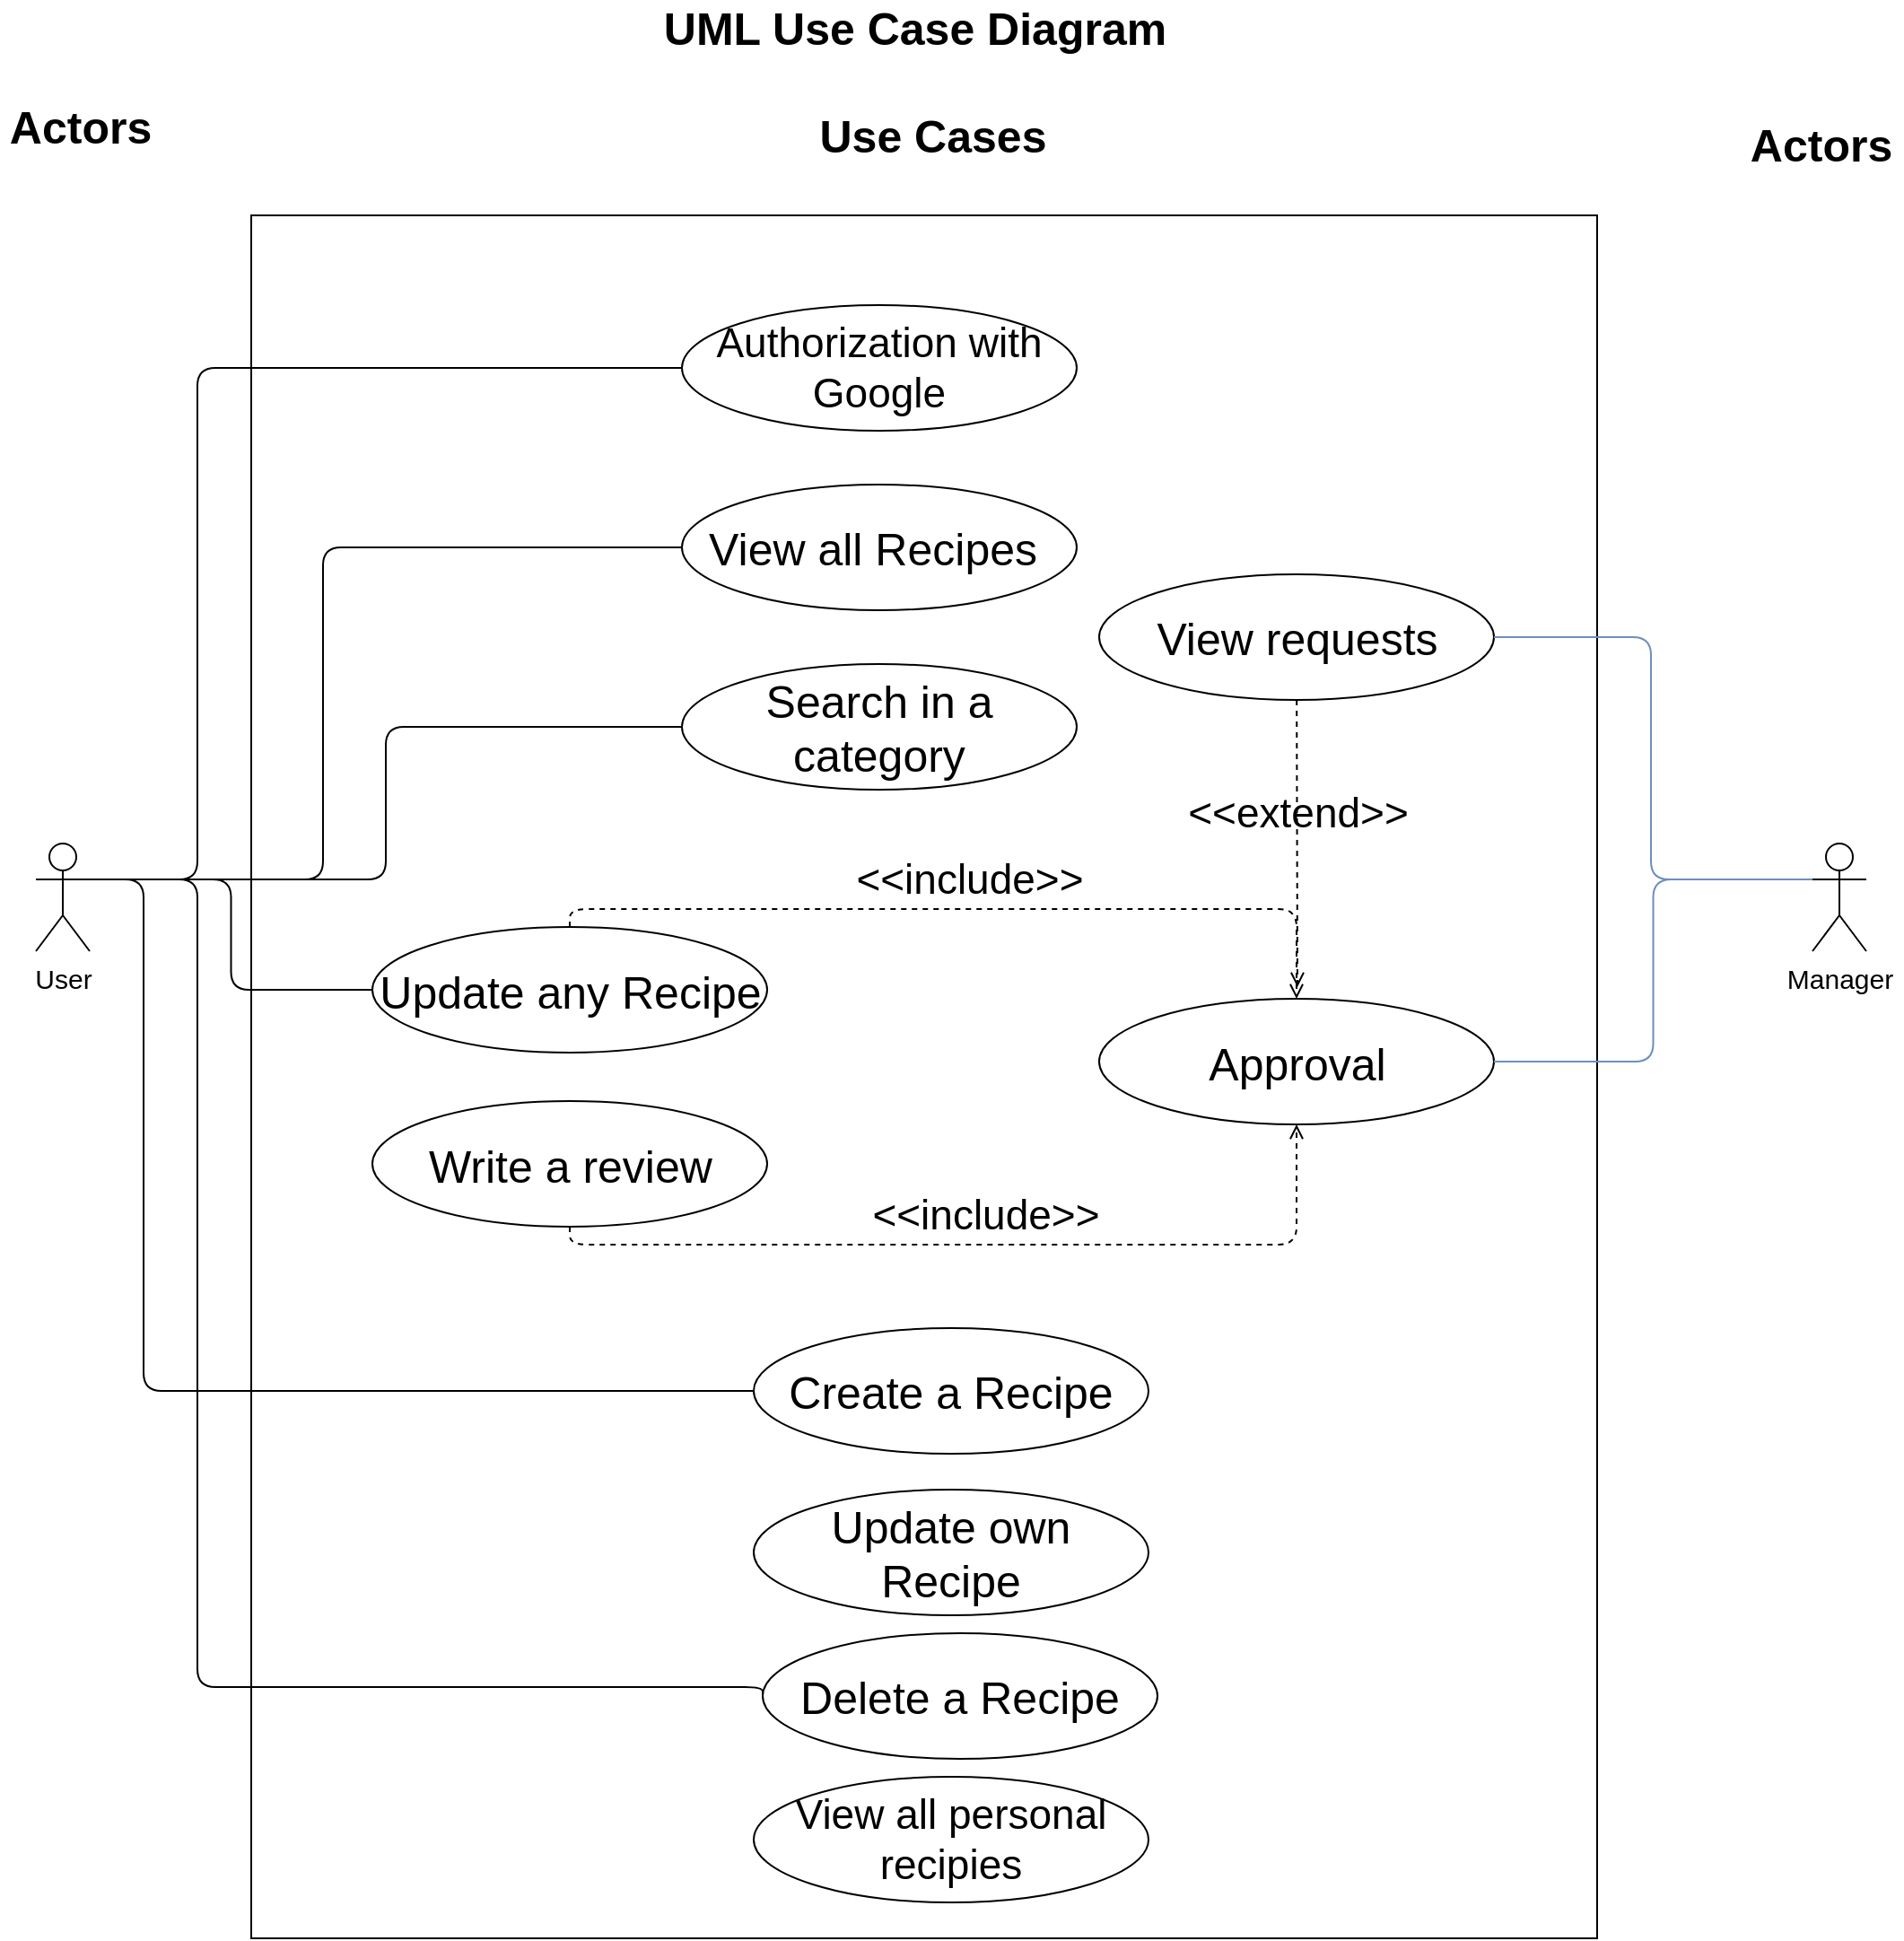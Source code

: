 <mxfile version="15.2.7" type="device"><diagram id="qnEpnn46CTxi6PyVdLwh" name="Page-1"><mxGraphModel dx="2009" dy="1137" grid="1" gridSize="10" guides="1" tooltips="1" connect="1" arrows="1" fold="1" page="1" pageScale="1" pageWidth="1169" pageHeight="1654" math="0" shadow="0"><root><mxCell id="0"/><mxCell id="1" parent="0"/><mxCell id="_G1O4vn-g4Pg0Ug13Zhr-1" value="UML Use Case Diagram" style="text;html=1;strokeColor=none;fillColor=none;align=center;verticalAlign=middle;whiteSpace=wrap;rounded=0;fontSize=25;fontStyle=1" parent="1" vertex="1"><mxGeometry x="395" y="125" width="330" height="20" as="geometry"/></mxCell><mxCell id="_G1O4vn-g4Pg0Ug13Zhr-2" value="Use Cases" style="text;html=1;strokeColor=none;fillColor=none;align=center;verticalAlign=middle;whiteSpace=wrap;rounded=0;fontSize=25;fontStyle=1" parent="1" vertex="1"><mxGeometry x="405" y="185" width="330" height="20" as="geometry"/></mxCell><mxCell id="_G1O4vn-g4Pg0Ug13Zhr-3" value="Actors" style="text;html=1;strokeColor=none;fillColor=none;align=center;verticalAlign=middle;whiteSpace=wrap;rounded=0;fontSize=25;fontStyle=1" parent="1" vertex="1"><mxGeometry x="50" y="125" width="90" height="130" as="geometry"/></mxCell><mxCell id="_G1O4vn-g4Pg0Ug13Zhr-6" value="" style="rounded=0;whiteSpace=wrap;html=1;fontSize=25;" parent="1" vertex="1"><mxGeometry x="190" y="240" width="750" height="960" as="geometry"/></mxCell><mxCell id="_G1O4vn-g4Pg0Ug13Zhr-7" value="Authorization with Google" style="ellipse;whiteSpace=wrap;html=1;fontSize=23;" parent="1" vertex="1"><mxGeometry x="430" y="290" width="220" height="70" as="geometry"/></mxCell><mxCell id="_G1O4vn-g4Pg0Ug13Zhr-8" value="User" style="shape=umlActor;verticalLabelPosition=bottom;verticalAlign=top;html=1;outlineConnect=0;fontSize=15;" parent="1" vertex="1"><mxGeometry x="70" y="590" width="30" height="60" as="geometry"/></mxCell><mxCell id="_G1O4vn-g4Pg0Ug13Zhr-9" value="" style="endArrow=none;html=1;fontSize=15;entryX=0;entryY=0.5;entryDx=0;entryDy=0;exitX=1;exitY=0.333;exitDx=0;exitDy=0;exitPerimeter=0;edgeStyle=orthogonalEdgeStyle;" parent="1" source="_G1O4vn-g4Pg0Ug13Zhr-8" target="_G1O4vn-g4Pg0Ug13Zhr-7" edge="1"><mxGeometry width="50" height="50" relative="1" as="geometry"><mxPoint x="500" y="430" as="sourcePoint"/><mxPoint x="550" y="380" as="targetPoint"/><Array as="points"><mxPoint x="160" y="610"/><mxPoint x="160" y="325"/></Array></mxGeometry></mxCell><mxCell id="_G1O4vn-g4Pg0Ug13Zhr-10" value="View all&amp;nbsp;Recipes&amp;nbsp;" style="ellipse;whiteSpace=wrap;html=1;fontSize=25;" parent="1" vertex="1"><mxGeometry x="430" y="390" width="220" height="70" as="geometry"/></mxCell><mxCell id="_G1O4vn-g4Pg0Ug13Zhr-11" value="" style="endArrow=none;html=1;fontSize=15;exitX=1;exitY=0.333;exitDx=0;exitDy=0;exitPerimeter=0;entryX=0;entryY=0.5;entryDx=0;entryDy=0;edgeStyle=orthogonalEdgeStyle;" parent="1" source="_G1O4vn-g4Pg0Ug13Zhr-8" target="_G1O4vn-g4Pg0Ug13Zhr-10" edge="1"><mxGeometry width="50" height="50" relative="1" as="geometry"><mxPoint x="500" y="430" as="sourcePoint"/><mxPoint x="550" y="380" as="targetPoint"/><Array as="points"><mxPoint x="230" y="610"/><mxPoint x="230" y="425"/></Array></mxGeometry></mxCell><mxCell id="_G1O4vn-g4Pg0Ug13Zhr-12" value="Search in a&lt;br&gt;category" style="ellipse;whiteSpace=wrap;html=1;fontSize=25;" parent="1" vertex="1"><mxGeometry x="430" y="490" width="220" height="70" as="geometry"/></mxCell><mxCell id="_G1O4vn-g4Pg0Ug13Zhr-13" value="" style="endArrow=none;html=1;fontSize=15;exitX=1;exitY=0.333;exitDx=0;exitDy=0;exitPerimeter=0;entryX=0;entryY=0.5;entryDx=0;entryDy=0;edgeStyle=orthogonalEdgeStyle;" parent="1" source="_G1O4vn-g4Pg0Ug13Zhr-8" target="_G1O4vn-g4Pg0Ug13Zhr-12" edge="1"><mxGeometry width="50" height="50" relative="1" as="geometry"><mxPoint x="230" y="310" as="sourcePoint"/><mxPoint x="425" y="385" as="targetPoint"/></mxGeometry></mxCell><mxCell id="_G1O4vn-g4Pg0Ug13Zhr-16" style="endArrow=none;html=1;fontSize=15;entryX=0;entryY=0.5;entryDx=0;entryDy=0;exitX=1;exitY=0.333;exitDx=0;exitDy=0;exitPerimeter=0;edgeStyle=orthogonalEdgeStyle;rounded=1;jumpStyle=none;" parent="1" source="_G1O4vn-g4Pg0Ug13Zhr-8" target="_G1O4vn-g4Pg0Ug13Zhr-15" edge="1"><mxGeometry relative="1" as="geometry"><mxPoint x="270" y="535" as="targetPoint"/><mxPoint x="210" y="460" as="sourcePoint"/><Array as="points"><mxPoint x="130" y="610"/><mxPoint x="130" y="895"/></Array></mxGeometry></mxCell><mxCell id="_G1O4vn-g4Pg0Ug13Zhr-15" value="Create a Recipe" style="ellipse;whiteSpace=wrap;html=1;fontSize=25;" parent="1" vertex="1"><mxGeometry x="470" y="860" width="220" height="70" as="geometry"/></mxCell><mxCell id="_G1O4vn-g4Pg0Ug13Zhr-17" value="Update any Recipe" style="ellipse;whiteSpace=wrap;html=1;fontSize=25;" parent="1" vertex="1"><mxGeometry x="257.5" y="636.5" width="220" height="70" as="geometry"/></mxCell><mxCell id="_G1O4vn-g4Pg0Ug13Zhr-18" value="Approval" style="ellipse;whiteSpace=wrap;html=1;fontSize=25;" parent="1" vertex="1"><mxGeometry x="662.5" y="676.5" width="220" height="70" as="geometry"/></mxCell><mxCell id="_G1O4vn-g4Pg0Ug13Zhr-19" value="" style="endArrow=none;html=1;strokeColor=#000000;fontSize=15;entryX=1;entryY=0.333;entryDx=0;entryDy=0;entryPerimeter=0;exitX=0;exitY=0.5;exitDx=0;exitDy=0;edgeStyle=orthogonalEdgeStyle;" parent="1" source="_G1O4vn-g4Pg0Ug13Zhr-17" target="_G1O4vn-g4Pg0Ug13Zhr-8" edge="1"><mxGeometry width="50" height="50" relative="1" as="geometry"><mxPoint x="500" y="560" as="sourcePoint"/><mxPoint x="550" y="510" as="targetPoint"/></mxGeometry></mxCell><mxCell id="_G1O4vn-g4Pg0Ug13Zhr-20" value="Delete a Recipe" style="ellipse;whiteSpace=wrap;html=1;fontSize=25;" parent="1" vertex="1"><mxGeometry x="475" y="1030" width="220" height="70" as="geometry"/></mxCell><mxCell id="_G1O4vn-g4Pg0Ug13Zhr-21" value="" style="endArrow=none;html=1;strokeColor=#000000;fontSize=15;exitX=1;exitY=0.333;exitDx=0;exitDy=0;exitPerimeter=0;entryX=0;entryY=0.5;entryDx=0;entryDy=0;edgeStyle=orthogonalEdgeStyle;" parent="1" source="_G1O4vn-g4Pg0Ug13Zhr-8" target="_G1O4vn-g4Pg0Ug13Zhr-20" edge="1"><mxGeometry width="50" height="50" relative="1" as="geometry"><mxPoint x="500" y="690" as="sourcePoint"/><mxPoint x="550" y="640" as="targetPoint"/><Array as="points"><mxPoint x="160" y="610"/><mxPoint x="160" y="1060"/><mxPoint x="475" y="1060"/></Array></mxGeometry></mxCell><mxCell id="_G1O4vn-g4Pg0Ug13Zhr-22" value="Manager" style="shape=umlActor;verticalLabelPosition=bottom;verticalAlign=top;html=1;outlineConnect=0;fontSize=15;" parent="1" vertex="1"><mxGeometry x="1060" y="590" width="30" height="60" as="geometry"/></mxCell><mxCell id="_G1O4vn-g4Pg0Ug13Zhr-25" value="View all personal&lt;br style=&quot;font-size: 23px;&quot;&gt;recipies" style="ellipse;whiteSpace=wrap;html=1;fontSize=23;" parent="1" vertex="1"><mxGeometry x="470" y="1110" width="220" height="70" as="geometry"/></mxCell><mxCell id="zjeWK1OCP8-4_V7KbSca-3" value="" style="endArrow=none;html=1;fontSize=23;edgeStyle=orthogonalEdgeStyle;entryX=0;entryY=0.333;entryDx=0;entryDy=0;entryPerimeter=0;exitX=1;exitY=0.5;exitDx=0;exitDy=0;fillColor=#dae8fc;strokeColor=#6c8ebf;" edge="1" parent="1" source="_G1O4vn-g4Pg0Ug13Zhr-18" target="_G1O4vn-g4Pg0Ug13Zhr-22"><mxGeometry width="50" height="50" relative="1" as="geometry"><mxPoint x="810" y="670" as="sourcePoint"/><mxPoint x="860" y="620" as="targetPoint"/></mxGeometry></mxCell><mxCell id="zjeWK1OCP8-4_V7KbSca-7" value="Actors" style="text;html=1;strokeColor=none;fillColor=none;align=center;verticalAlign=middle;whiteSpace=wrap;rounded=0;fontSize=25;fontStyle=1" vertex="1" parent="1"><mxGeometry x="1020" y="135" width="90" height="130" as="geometry"/></mxCell><mxCell id="zjeWK1OCP8-4_V7KbSca-8" value="&amp;lt;&amp;lt;include&amp;gt;&amp;gt;" style="html=1;verticalAlign=bottom;labelBackgroundColor=none;endArrow=open;endFill=0;dashed=1;fontSize=23;entryX=0.5;entryY=0;entryDx=0;entryDy=0;exitX=0.5;exitY=0;exitDx=0;exitDy=0;edgeStyle=orthogonalEdgeStyle;" edge="1" parent="1" source="_G1O4vn-g4Pg0Ug13Zhr-17" target="_G1O4vn-g4Pg0Ug13Zhr-18"><mxGeometry width="160" relative="1" as="geometry"><mxPoint x="282.5" y="646.5" as="sourcePoint"/><mxPoint x="442.5" y="646.5" as="targetPoint"/></mxGeometry></mxCell><mxCell id="zjeWK1OCP8-4_V7KbSca-9" value="Update own Recipe" style="ellipse;whiteSpace=wrap;html=1;fontSize=25;" vertex="1" parent="1"><mxGeometry x="470" y="950" width="220" height="70" as="geometry"/></mxCell><mxCell id="zjeWK1OCP8-4_V7KbSca-10" value="Write a review" style="ellipse;whiteSpace=wrap;html=1;fontSize=25;" vertex="1" parent="1"><mxGeometry x="257.5" y="733.5" width="220" height="70" as="geometry"/></mxCell><mxCell id="zjeWK1OCP8-4_V7KbSca-11" value="&amp;lt;&amp;lt;include&amp;gt;&amp;gt;" style="html=1;verticalAlign=bottom;labelBackgroundColor=none;endArrow=open;endFill=0;dashed=1;fontSize=23;exitX=0.5;exitY=1;exitDx=0;exitDy=0;edgeStyle=orthogonalEdgeStyle;entryX=0.5;entryY=1;entryDx=0;entryDy=0;" edge="1" parent="1" source="zjeWK1OCP8-4_V7KbSca-10" target="_G1O4vn-g4Pg0Ug13Zhr-18"><mxGeometry width="160" relative="1" as="geometry"><mxPoint x="487.5" y="671.5" as="sourcePoint"/><mxPoint x="782.5" y="746.5" as="targetPoint"/><Array as="points"><mxPoint x="367.5" y="813.5"/><mxPoint x="772.5" y="813.5"/></Array></mxGeometry></mxCell><mxCell id="zjeWK1OCP8-4_V7KbSca-13" value="View requests" style="ellipse;whiteSpace=wrap;html=1;fontSize=25;" vertex="1" parent="1"><mxGeometry x="662.5" y="440" width="220" height="70" as="geometry"/></mxCell><mxCell id="zjeWK1OCP8-4_V7KbSca-14" value="&amp;lt;&amp;lt;extend&amp;gt;&amp;gt;" style="html=1;verticalAlign=bottom;labelBackgroundColor=none;endArrow=open;endFill=0;dashed=1;fontSize=23;" edge="1" parent="1" source="zjeWK1OCP8-4_V7KbSca-13"><mxGeometry width="160" relative="1" as="geometry"><mxPoint x="720" y="550" as="sourcePoint"/><mxPoint x="773" y="670" as="targetPoint"/></mxGeometry></mxCell><mxCell id="zjeWK1OCP8-4_V7KbSca-15" value="" style="endArrow=none;html=1;fontSize=23;edgeStyle=orthogonalEdgeStyle;exitX=1;exitY=0.5;exitDx=0;exitDy=0;fillColor=#dae8fc;strokeColor=#6c8ebf;" edge="1" parent="1" source="zjeWK1OCP8-4_V7KbSca-13"><mxGeometry width="50" height="50" relative="1" as="geometry"><mxPoint x="892.5" y="721.5" as="sourcePoint"/><mxPoint x="1060" y="610" as="targetPoint"/><Array as="points"><mxPoint x="970" y="475"/><mxPoint x="970" y="610"/></Array></mxGeometry></mxCell></root></mxGraphModel></diagram></mxfile>